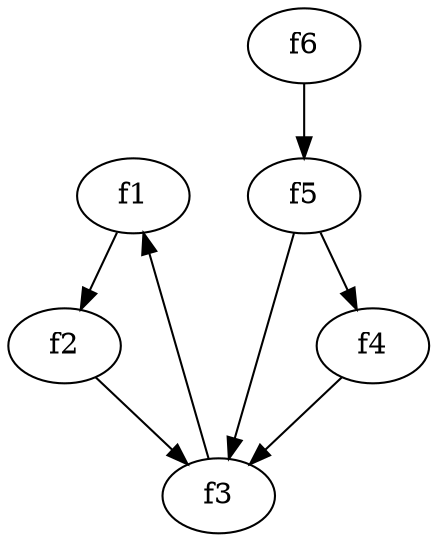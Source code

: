strict digraph  {
f1;
f2;
f3;
f4;
f5;
f6;
f1 -> f2  [weight=2];
f2 -> f3  [weight=2];
f3 -> f1  [weight=2];
f4 -> f3  [weight=2];
f5 -> f4  [weight=2];
f5 -> f3  [weight=2];
f6 -> f5  [weight=2];
}
